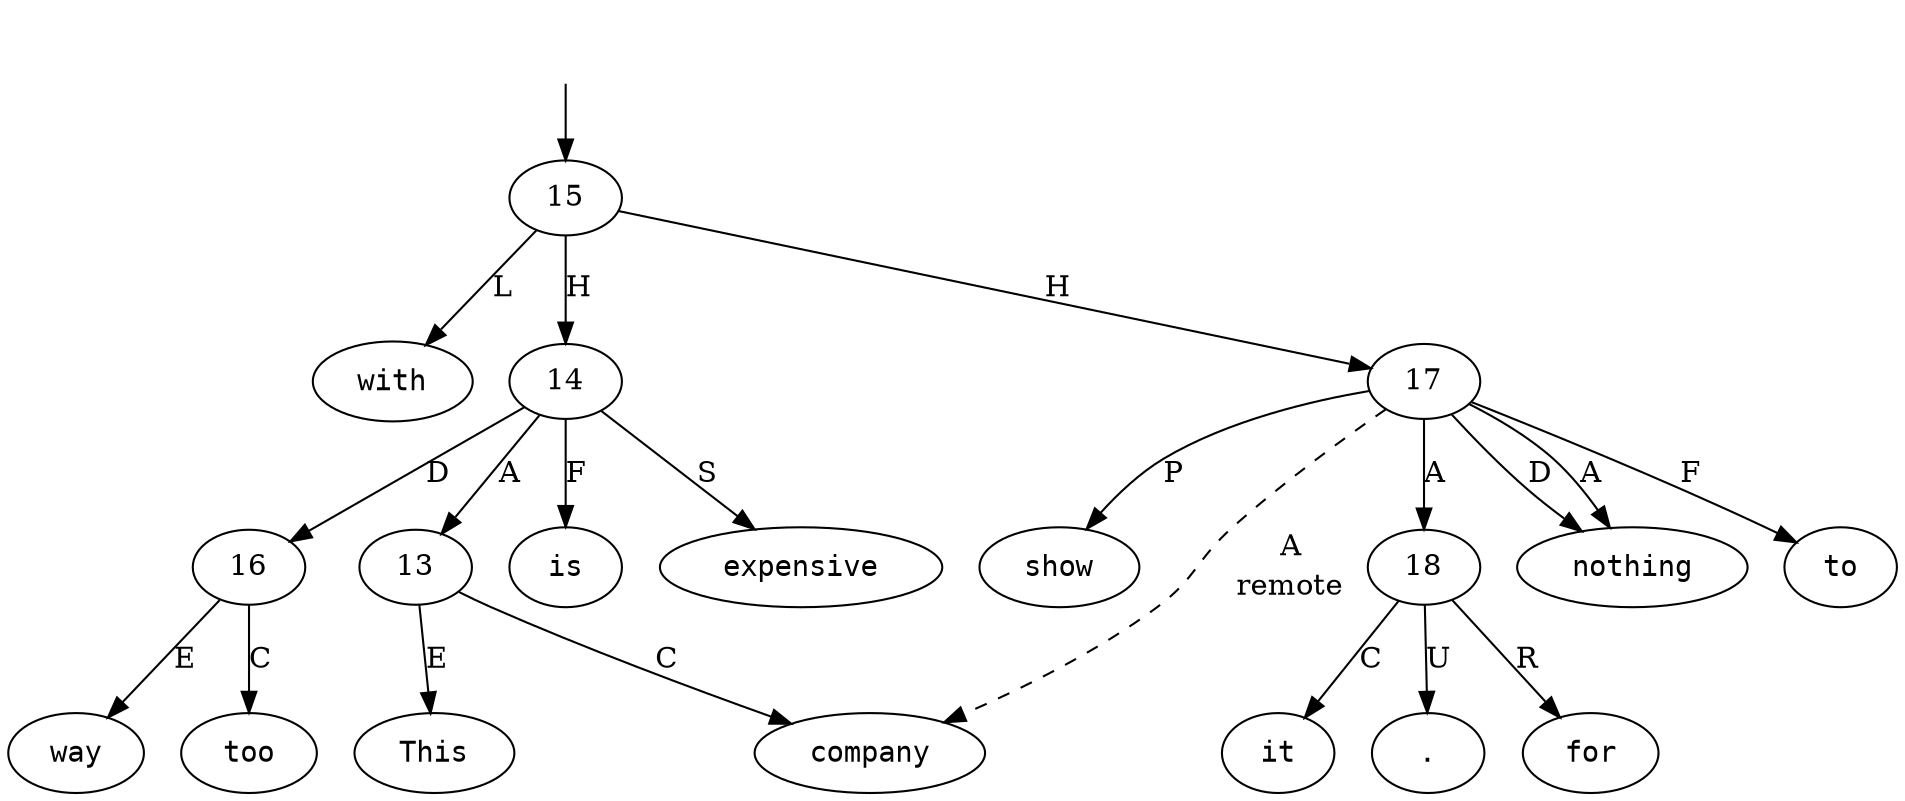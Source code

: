 digraph "229410-0011" {
  top [ style=invis ];
  top -> 15;
  0 [ shape=oval, label=<<table align="center" border="0" cellspacing="0"><tr><td colspan="2"><font face="Courier">This</font></td></tr></table>> ];
  1 [ shape=oval, label=<<table align="center" border="0" cellspacing="0"><tr><td colspan="2"><font face="Courier">company</font></td></tr></table>> ];
  2 [ shape=oval, label=<<table align="center" border="0" cellspacing="0"><tr><td colspan="2"><font face="Courier">is</font></td></tr></table>> ];
  3 [ shape=oval, label=<<table align="center" border="0" cellspacing="0"><tr><td colspan="2"><font face="Courier">way</font></td></tr></table>> ];
  4 [ shape=oval, label=<<table align="center" border="0" cellspacing="0"><tr><td colspan="2"><font face="Courier">too</font></td></tr></table>> ];
  5 [ shape=oval, label=<<table align="center" border="0" cellspacing="0"><tr><td colspan="2"><font face="Courier">expensive</font></td></tr></table>> ];
  6 [ shape=oval, label=<<table align="center" border="0" cellspacing="0"><tr><td colspan="2"><font face="Courier">with</font></td></tr></table>> ];
  7 [ shape=oval, label=<<table align="center" border="0" cellspacing="0"><tr><td colspan="2"><font face="Courier">nothing</font></td></tr></table>> ];
  8 [ shape=oval, label=<<table align="center" border="0" cellspacing="0"><tr><td colspan="2"><font face="Courier">to</font></td></tr></table>> ];
  9 [ shape=oval, label=<<table align="center" border="0" cellspacing="0"><tr><td colspan="2"><font face="Courier">show</font></td></tr></table>> ];
  10 [ shape=oval, label=<<table align="center" border="0" cellspacing="0"><tr><td colspan="2"><font face="Courier">for</font></td></tr></table>> ];
  11 [ shape=oval, label=<<table align="center" border="0" cellspacing="0"><tr><td colspan="2"><font face="Courier">it</font></td></tr></table>> ];
  12 [ shape=oval, label=<<table align="center" border="0" cellspacing="0"><tr><td colspan="2"><font face="Courier">.</font></td></tr></table>> ];
  13 -> 1 [ label="C" ];
  13 -> 0 [ label="E" ];
  14 -> 13 [ label="A" ];
  14 -> 16 [ label="D" ];
  14 -> 5 [ label="S" ];
  14 -> 2 [ label="F" ];
  15 -> 14 [ label="H" ];
  15 -> 17 [ label="H" ];
  15 -> 6 [ label="L" ];
  16 -> 3 [ label="E" ];
  16 -> 4 [ label="C" ];
  17 -> 18 [ label="A" ];
  17 -> 9 [ label="P" ];
  17 -> 1 [ label=<<table align="center" border="0" cellspacing="0"><tr><td colspan="1">A</td></tr><tr><td>remote</td></tr></table>>, style=dashed ];
  17 -> 7 [ label="D" ];
  17 -> 7 [ label="A" ];
  17 -> 8 [ label="F" ];
  18 -> 12 [ label="U" ];
  18 -> 11 [ label="C" ];
  18 -> 10 [ label="R" ];
}

